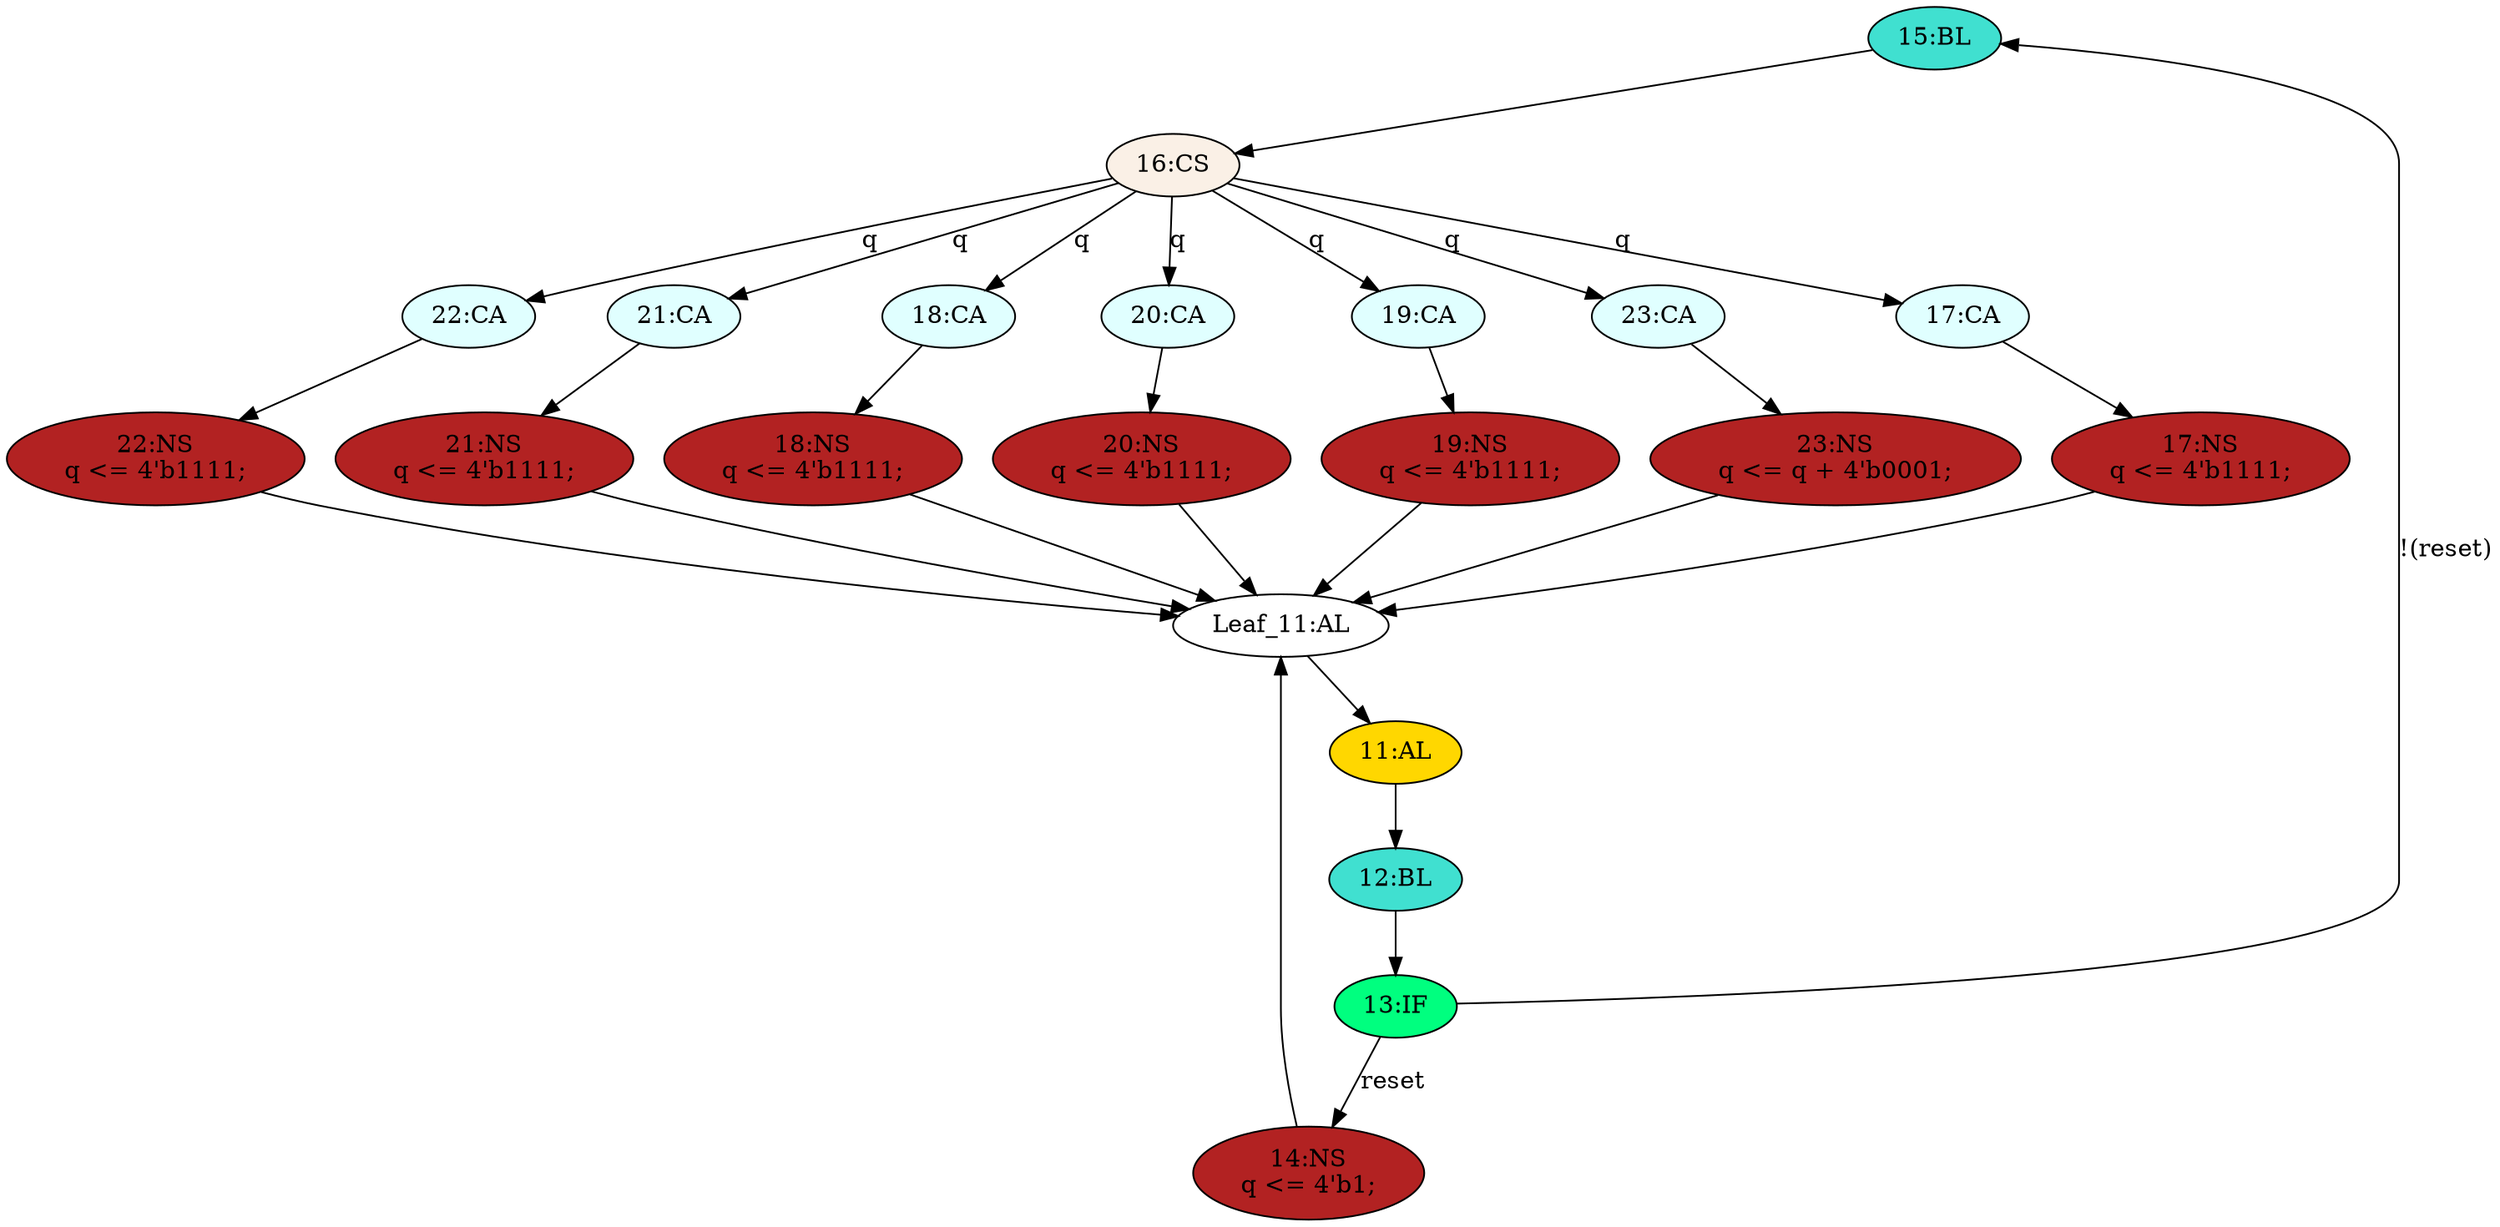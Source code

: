 strict digraph "compose( ,  )" {
	node [label="\N"];
	"15:BL"	[ast="<pyverilog.vparser.ast.Block object at 0x7f56374d6810>",
		fillcolor=turquoise,
		label="15:BL",
		statements="[]",
		style=filled,
		typ=Block];
	"16:CS"	[ast="<pyverilog.vparser.ast.CaseStatement object at 0x7f563789ee50>",
		fillcolor=linen,
		label="16:CS",
		statements="[]",
		style=filled,
		typ=CaseStatement];
	"15:BL" -> "16:CS"	[cond="[]",
		lineno=None];
	"23:NS"	[ast="<pyverilog.vparser.ast.NonblockingSubstitution object at 0x7f56375aaf90>",
		fillcolor=firebrick,
		label="23:NS
q <= q + 4'b0001;",
		statements="[<pyverilog.vparser.ast.NonblockingSubstitution object at 0x7f56375aaf90>]",
		style=filled,
		typ=NonblockingSubstitution];
	"Leaf_11:AL"	[def_var="['q']",
		label="Leaf_11:AL"];
	"23:NS" -> "Leaf_11:AL"	[cond="[]",
		lineno=None];
	"17:CA"	[ast="<pyverilog.vparser.ast.Case object at 0x7f56375243d0>",
		fillcolor=lightcyan,
		label="17:CA",
		statements="[]",
		style=filled,
		typ=Case];
	"17:NS"	[ast="<pyverilog.vparser.ast.NonblockingSubstitution object at 0x7f5637524210>",
		fillcolor=firebrick,
		label="17:NS
q <= 4'b1111;",
		statements="[<pyverilog.vparser.ast.NonblockingSubstitution object at 0x7f5637524210>]",
		style=filled,
		typ=NonblockingSubstitution];
	"17:CA" -> "17:NS"	[cond="[]",
		lineno=None];
	"11:AL"	[ast="<pyverilog.vparser.ast.Always object at 0x7f563789ee10>",
		clk_sens=True,
		fillcolor=gold,
		label="11:AL",
		sens="['clk']",
		statements="[]",
		style=filled,
		typ=Always,
		use_var="['reset', 'q']"];
	"Leaf_11:AL" -> "11:AL";
	"19:NS"	[ast="<pyverilog.vparser.ast.NonblockingSubstitution object at 0x7f5637532250>",
		fillcolor=firebrick,
		label="19:NS
q <= 4'b1111;",
		statements="[<pyverilog.vparser.ast.NonblockingSubstitution object at 0x7f5637532250>]",
		style=filled,
		typ=NonblockingSubstitution];
	"19:NS" -> "Leaf_11:AL"	[cond="[]",
		lineno=None];
	"12:BL"	[ast="<pyverilog.vparser.ast.Block object at 0x7f56375b5410>",
		fillcolor=turquoise,
		label="12:BL",
		statements="[]",
		style=filled,
		typ=Block];
	"13:IF"	[ast="<pyverilog.vparser.ast.IfStatement object at 0x7f56375371d0>",
		fillcolor=springgreen,
		label="13:IF",
		statements="[]",
		style=filled,
		typ=IfStatement];
	"12:BL" -> "13:IF"	[cond="[]",
		lineno=None];
	"20:NS"	[ast="<pyverilog.vparser.ast.NonblockingSubstitution object at 0x7f5637527650>",
		fillcolor=firebrick,
		label="20:NS
q <= 4'b1111;",
		statements="[<pyverilog.vparser.ast.NonblockingSubstitution object at 0x7f5637527650>]",
		style=filled,
		typ=NonblockingSubstitution];
	"20:NS" -> "Leaf_11:AL"	[cond="[]",
		lineno=None];
	"13:IF" -> "15:BL"	[cond="['reset']",
		label="!(reset)",
		lineno=13];
	"14:NS"	[ast="<pyverilog.vparser.ast.NonblockingSubstitution object at 0x7f5637537090>",
		fillcolor=firebrick,
		label="14:NS
q <= 4'b1;",
		statements="[<pyverilog.vparser.ast.NonblockingSubstitution object at 0x7f5637537090>]",
		style=filled,
		typ=NonblockingSubstitution];
	"13:IF" -> "14:NS"	[cond="['reset']",
		label=reset,
		lineno=13];
	"16:CS" -> "17:CA"	[cond="['q']",
		label=q,
		lineno=16];
	"22:CA"	[ast="<pyverilog.vparser.ast.Case object at 0x7f5637527290>",
		fillcolor=lightcyan,
		label="22:CA",
		statements="[]",
		style=filled,
		typ=Case];
	"16:CS" -> "22:CA"	[cond="['q']",
		label=q,
		lineno=16];
	"21:CA"	[ast="<pyverilog.vparser.ast.Case object at 0x7f5637527950>",
		fillcolor=lightcyan,
		label="21:CA",
		statements="[]",
		style=filled,
		typ=Case];
	"16:CS" -> "21:CA"	[cond="['q']",
		label=q,
		lineno=16];
	"18:CA"	[ast="<pyverilog.vparser.ast.Case object at 0x7f56374cee90>",
		fillcolor=lightcyan,
		label="18:CA",
		statements="[]",
		style=filled,
		typ=Case];
	"16:CS" -> "18:CA"	[cond="['q']",
		label=q,
		lineno=16];
	"20:CA"	[ast="<pyverilog.vparser.ast.Case object at 0x7f563753d610>",
		fillcolor=lightcyan,
		label="20:CA",
		statements="[]",
		style=filled,
		typ=Case];
	"16:CS" -> "20:CA"	[cond="['q']",
		label=q,
		lineno=16];
	"19:CA"	[ast="<pyverilog.vparser.ast.Case object at 0x7f5637532550>",
		fillcolor=lightcyan,
		label="19:CA",
		statements="[]",
		style=filled,
		typ=Case];
	"16:CS" -> "19:CA"	[cond="['q']",
		label=q,
		lineno=16];
	"23:CA"	[ast="<pyverilog.vparser.ast.Case object at 0x7f56375aae90>",
		fillcolor=lightcyan,
		label="23:CA",
		statements="[]",
		style=filled,
		typ=Case];
	"16:CS" -> "23:CA"	[cond="['q']",
		label=q,
		lineno=16];
	"18:NS"	[ast="<pyverilog.vparser.ast.NonblockingSubstitution object at 0x7f56374cebd0>",
		fillcolor=firebrick,
		label="18:NS
q <= 4'b1111;",
		statements="[<pyverilog.vparser.ast.NonblockingSubstitution object at 0x7f56374cebd0>]",
		style=filled,
		typ=NonblockingSubstitution];
	"18:NS" -> "Leaf_11:AL"	[cond="[]",
		lineno=None];
	"22:NS"	[ast="<pyverilog.vparser.ast.NonblockingSubstitution object at 0x7f563b685d10>",
		fillcolor=firebrick,
		label="22:NS
q <= 4'b1111;",
		statements="[<pyverilog.vparser.ast.NonblockingSubstitution object at 0x7f563b685d10>]",
		style=filled,
		typ=NonblockingSubstitution];
	"22:NS" -> "Leaf_11:AL"	[cond="[]",
		lineno=None];
	"11:AL" -> "12:BL"	[cond="[]",
		lineno=None];
	"14:NS" -> "Leaf_11:AL"	[cond="[]",
		lineno=None];
	"22:CA" -> "22:NS"	[cond="[]",
		lineno=None];
	"21:NS"	[ast="<pyverilog.vparser.ast.NonblockingSubstitution object at 0x7f5637527d10>",
		fillcolor=firebrick,
		label="21:NS
q <= 4'b1111;",
		statements="[<pyverilog.vparser.ast.NonblockingSubstitution object at 0x7f5637527d10>]",
		style=filled,
		typ=NonblockingSubstitution];
	"21:CA" -> "21:NS"	[cond="[]",
		lineno=None];
	"18:CA" -> "18:NS"	[cond="[]",
		lineno=None];
	"20:CA" -> "20:NS"	[cond="[]",
		lineno=None];
	"19:CA" -> "19:NS"	[cond="[]",
		lineno=None];
	"23:CA" -> "23:NS"	[cond="[]",
		lineno=None];
	"17:NS" -> "Leaf_11:AL"	[cond="[]",
		lineno=None];
	"21:NS" -> "Leaf_11:AL"	[cond="[]",
		lineno=None];
}
